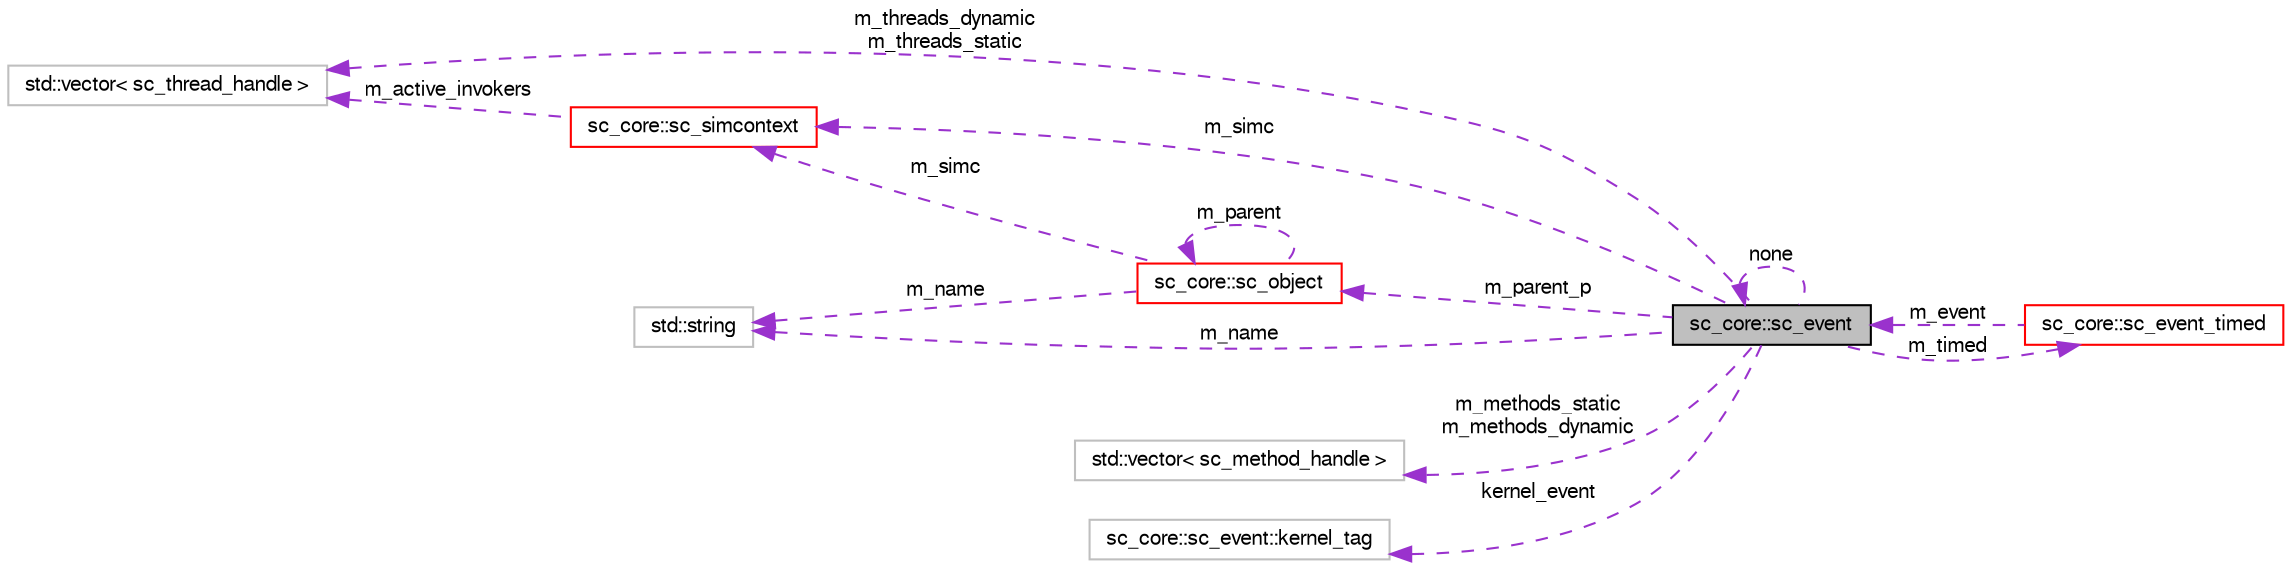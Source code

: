 digraph G
{
  edge [fontname="FreeSans",fontsize="10",labelfontname="FreeSans",labelfontsize="10"];
  node [fontname="FreeSans",fontsize="10",shape=record];
  rankdir=LR;
  Node1 [label="sc_core::sc_event",height=0.2,width=0.4,color="black", fillcolor="grey75", style="filled" fontcolor="black"];
  Node2 -> Node1 [dir=back,color="darkorchid3",fontsize="10",style="dashed",label="m_threads_dynamic\nm_threads_static",fontname="FreeSans"];
  Node2 [label="std::vector\< sc_thread_handle \>",height=0.2,width=0.4,color="grey75", fillcolor="white", style="filled"];
  Node3 -> Node1 [dir=back,color="darkorchid3",fontsize="10",style="dashed",label="m_methods_static\nm_methods_dynamic",fontname="FreeSans"];
  Node3 [label="std::vector\< sc_method_handle \>",height=0.2,width=0.4,color="grey75", fillcolor="white", style="filled"];
  Node1 -> Node1 [dir=back,color="darkorchid3",fontsize="10",style="dashed",label="none",fontname="FreeSans"];
  Node4 -> Node1 [dir=back,color="darkorchid3",fontsize="10",style="dashed",label="m_timed",fontname="FreeSans"];
  Node4 [label="sc_core::sc_event_timed",height=0.2,width=0.4,color="red", fillcolor="white", style="filled",URL="$a00057.html"];
  Node1 -> Node4 [dir=back,color="darkorchid3",fontsize="10",style="dashed",label="m_event",fontname="FreeSans"];
  Node5 -> Node1 [dir=back,color="darkorchid3",fontsize="10",style="dashed",label="m_parent_p",fontname="FreeSans"];
  Node5 [label="sc_core::sc_object",height=0.2,width=0.4,color="red", fillcolor="white", style="filled",URL="$a00134.html"];
  Node5 -> Node5 [dir=back,color="darkorchid3",fontsize="10",style="dashed",label="m_parent",fontname="FreeSans"];
  Node6 -> Node5 [dir=back,color="darkorchid3",fontsize="10",style="dashed",label="m_name",fontname="FreeSans"];
  Node6 [label="std::string",height=0.2,width=0.4,color="grey75", fillcolor="white", style="filled",tooltip="STL class."];
  Node7 -> Node5 [dir=back,color="darkorchid3",fontsize="10",style="dashed",label="m_simc",fontname="FreeSans"];
  Node7 [label="sc_core::sc_simcontext",height=0.2,width=0.4,color="red", fillcolor="white", style="filled",URL="$a00202.html"];
  Node2 -> Node7 [dir=back,color="darkorchid3",fontsize="10",style="dashed",label="m_active_invokers",fontname="FreeSans"];
  Node6 -> Node1 [dir=back,color="darkorchid3",fontsize="10",style="dashed",label="m_name",fontname="FreeSans"];
  Node7 -> Node1 [dir=back,color="darkorchid3",fontsize="10",style="dashed",label="m_simc",fontname="FreeSans"];
  Node8 -> Node1 [dir=back,color="darkorchid3",fontsize="10",style="dashed",label="kernel_event",fontname="FreeSans"];
  Node8 [label="sc_core::sc_event::kernel_tag",height=0.2,width=0.4,color="grey75", fillcolor="white", style="filled"];
}
